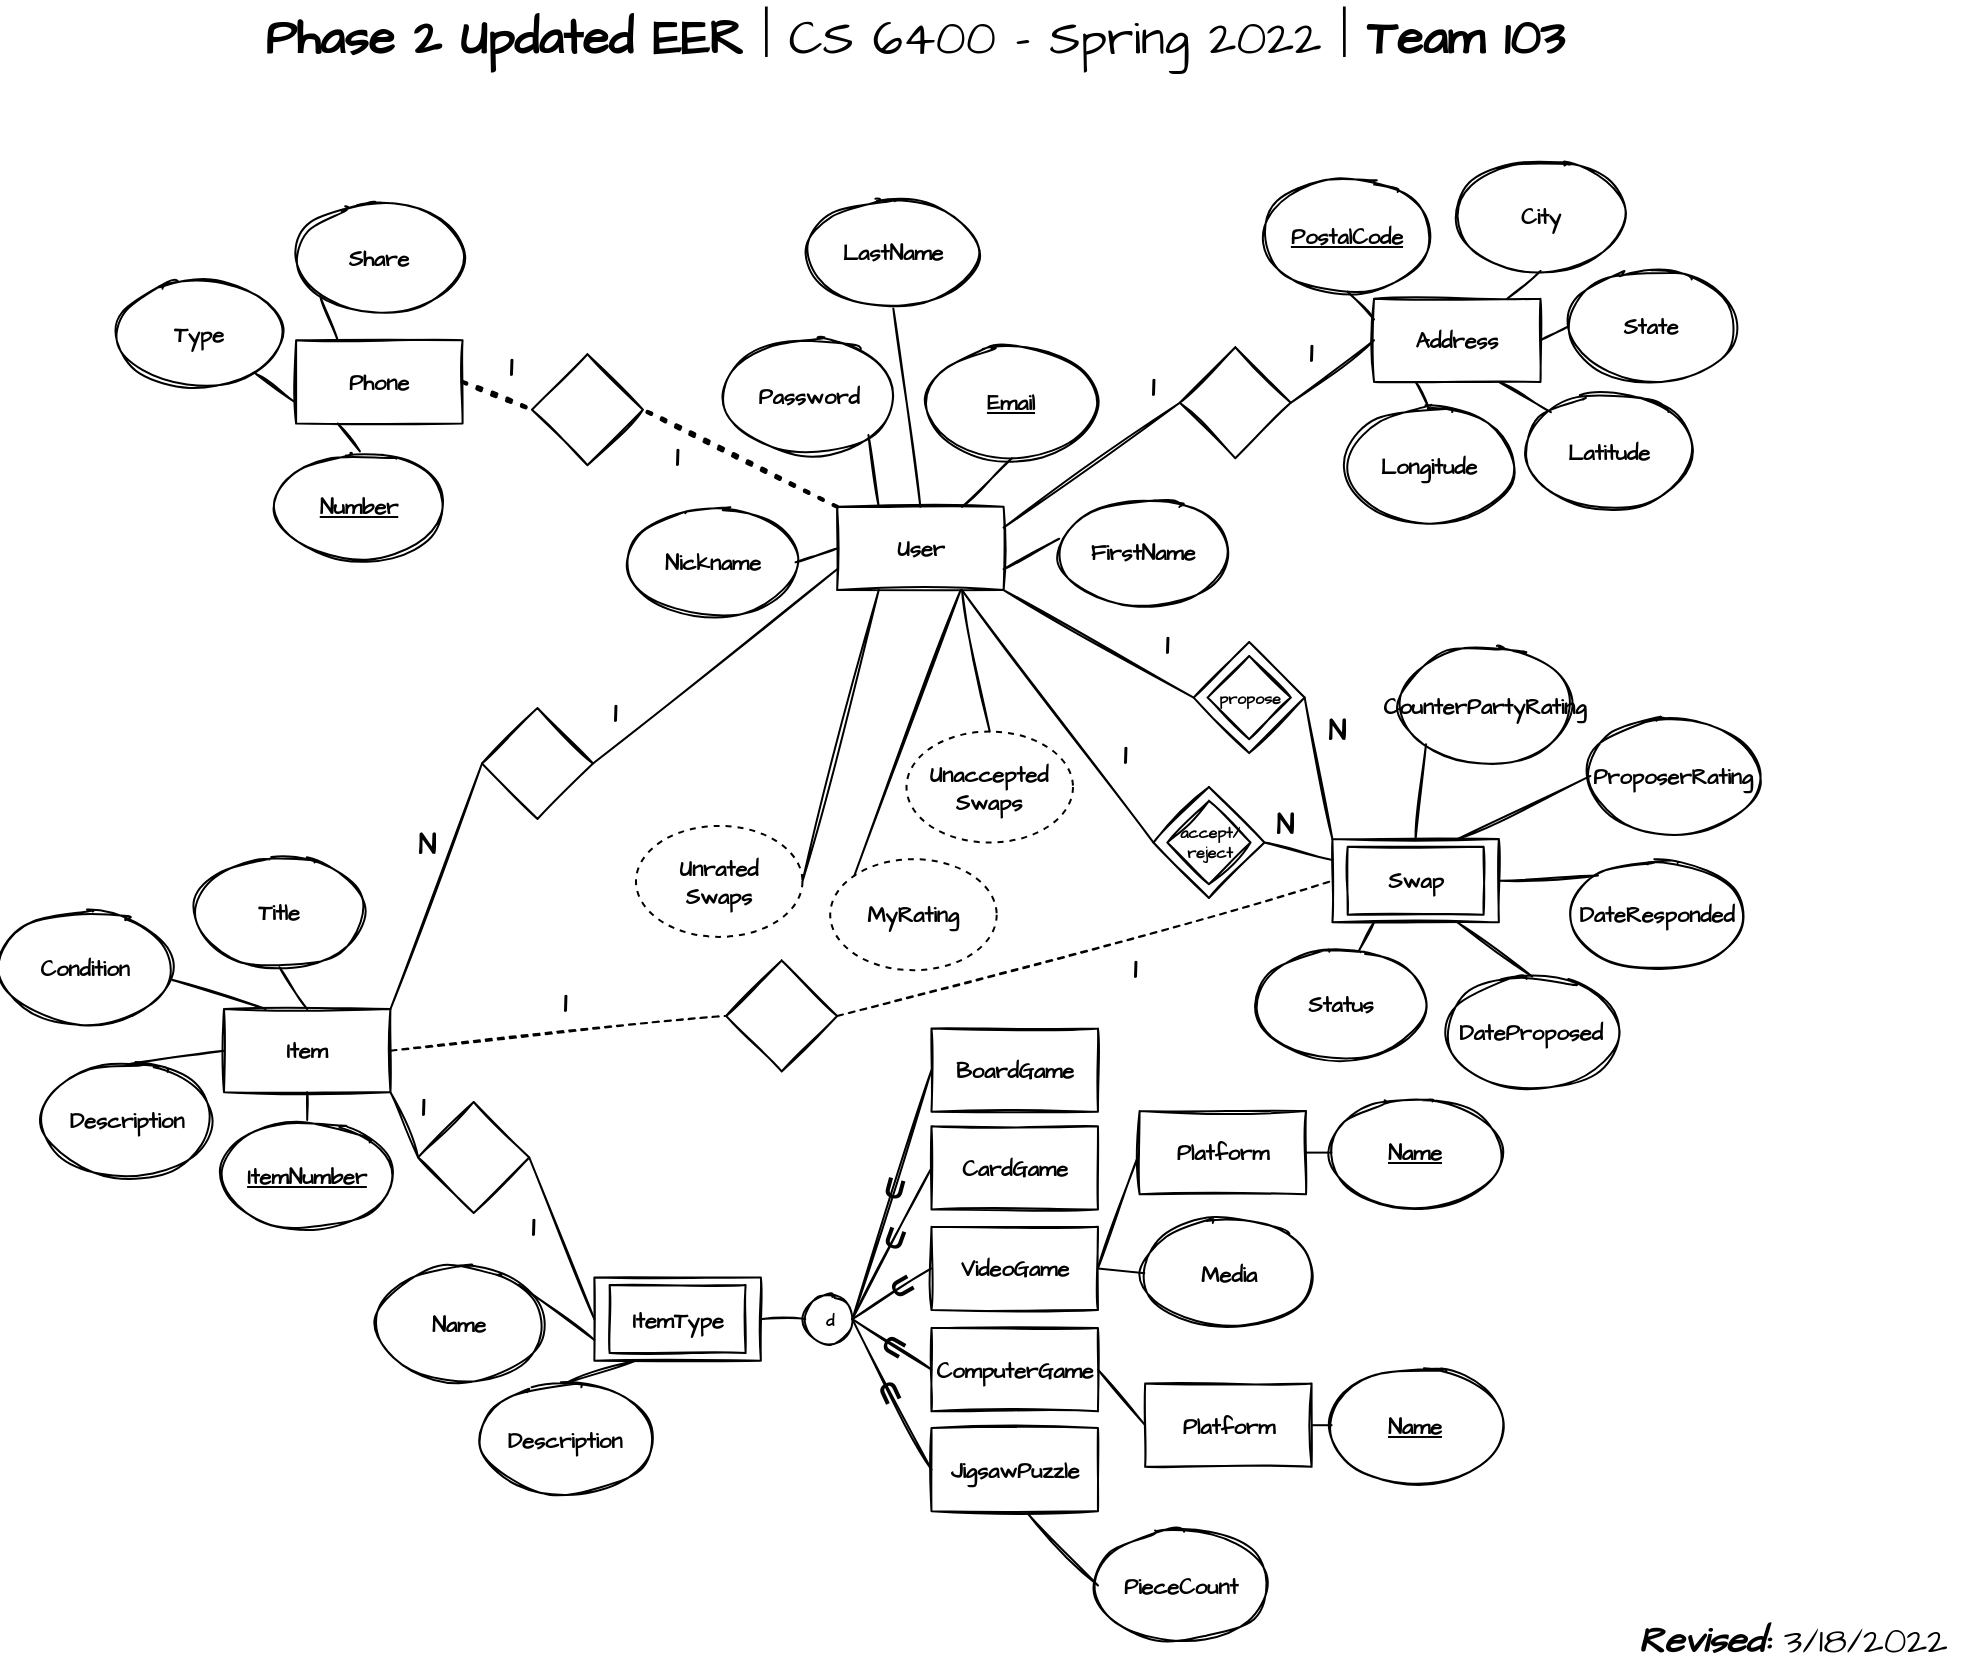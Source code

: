 <mxfile version="16.5.1" type="device"><diagram id="E70mn5YkVMtxxLhPmgRc" name="Page-1"><mxGraphModel dx="1102" dy="1025" grid="0" gridSize="10" guides="1" tooltips="1" connect="1" arrows="1" fold="1" page="1" pageScale="1" pageWidth="1100" pageHeight="850" math="0" shadow="0"><root><mxCell id="0"/><mxCell id="1" parent="0"/><mxCell id="G_dGtBlhJFFAfgbve51k-197" value="Phase 2 Updated EER&lt;span style=&quot;font-weight: normal&quot;&gt; | CS 6400 - Spring 2022 | &lt;/span&gt;Team 103" style="text;strokeColor=none;fillColor=none;html=1;fontSize=24;fontStyle=1;verticalAlign=middle;align=center;rounded=0;sketch=1;fontFamily=Architects Daughter;fontSource=https%3A%2F%2Ffonts.googleapis.com%2Fcss%3Ffamily%3DArchitects%2BDaughter;" parent="1" vertex="1"><mxGeometry x="285.72" y="5" width="560" height="40" as="geometry"/></mxCell><mxCell id="G_dGtBlhJFFAfgbve51k-198" value="&lt;b&gt;&lt;i&gt;Revised:&lt;/i&gt;&lt;/b&gt;&amp;nbsp;3/18/2022" style="text;html=1;strokeColor=none;fillColor=none;align=center;verticalAlign=middle;whiteSpace=wrap;rounded=0;sketch=1;fontFamily=Architects Daughter;fontSource=https%3A%2F%2Ffonts.googleapis.com%2Fcss%3Ffamily%3DArchitects%2BDaughter;fontSize=18;" parent="1" vertex="1"><mxGeometry x="920" y="810" width="171" height="30" as="geometry"/></mxCell><mxCell id="G_dGtBlhJFFAfgbve51k-3" value="&lt;font style=&quot;font-size: 11px;&quot;&gt;User&lt;/font&gt;" style="rounded=0;whiteSpace=wrap;html=1;fontFamily=Architects Daughter;fontSource=https%3A%2F%2Ffonts.googleapis.com%2Fcss%3Ffamily%3DArchitects%2BDaughter;fontSize=11;sketch=1;fontStyle=1" parent="1" vertex="1"><mxGeometry x="527.574" y="258.412" width="83.237" height="41.619" as="geometry"/></mxCell><mxCell id="G_dGtBlhJFFAfgbve51k-4" value="&lt;u style=&quot;font-size: 11px;&quot;&gt;Email&lt;/u&gt;" style="ellipse;whiteSpace=wrap;html=1;fontSize=11;rounded=0;fontFamily=Architects Daughter;fontSource=https%3A%2F%2Ffonts.googleapis.com%2Fcss%3Ffamily%3DArchitects%2BDaughter;sketch=1;fontStyle=1" parent="1" vertex="1"><mxGeometry x="573.354" y="178.642" width="83.237" height="55.492" as="geometry"/></mxCell><mxCell id="G_dGtBlhJFFAfgbve51k-5" value="Password" style="ellipse;whiteSpace=wrap;html=1;fontSize=11;rounded=0;fontFamily=Architects Daughter;fontSource=https%3A%2F%2Ffonts.googleapis.com%2Fcss%3Ffamily%3DArchitects%2BDaughter;sketch=1;fontStyle=1" parent="1" vertex="1"><mxGeometry x="472.082" y="175.174" width="83.237" height="55.492" as="geometry"/></mxCell><mxCell id="G_dGtBlhJFFAfgbve51k-6" value="FirstName" style="ellipse;whiteSpace=wrap;html=1;fontSize=11;rounded=0;fontFamily=Architects Daughter;fontSource=https%3A%2F%2Ffonts.googleapis.com%2Fcss%3Ffamily%3DArchitects%2BDaughter;sketch=1;fontStyle=1" parent="1" vertex="1"><mxGeometry x="639.251" y="253.556" width="83.237" height="55.492" as="geometry"/></mxCell><mxCell id="G_dGtBlhJFFAfgbve51k-7" value="LastName" style="ellipse;whiteSpace=wrap;html=1;fontSize=11;rounded=0;fontFamily=Architects Daughter;fontSource=https%3A%2F%2Ffonts.googleapis.com%2Fcss%3Ffamily%3DArchitects%2BDaughter;sketch=1;fontStyle=1" parent="1" vertex="1"><mxGeometry x="514.048" y="103.728" width="83.237" height="55.492" as="geometry"/></mxCell><mxCell id="G_dGtBlhJFFAfgbve51k-8" value="Nickname" style="ellipse;whiteSpace=wrap;html=1;fontSize=11;rounded=0;fontFamily=Architects Daughter;fontSource=https%3A%2F%2Ffonts.googleapis.com%2Fcss%3Ffamily%3DArchitects%2BDaughter;sketch=1;fontStyle=1" parent="1" vertex="1"><mxGeometry x="423.527" y="258.412" width="83.237" height="55.492" as="geometry"/></mxCell><mxCell id="G_dGtBlhJFFAfgbve51k-10" value="Address" style="rounded=0;whiteSpace=wrap;html=1;fontSize=11;fontFamily=Architects Daughter;fontSource=https%3A%2F%2Ffonts.googleapis.com%2Fcss%3Ffamily%3DArchitects%2BDaughter;sketch=1;fontStyle=1" parent="1" vertex="1"><mxGeometry x="796.014" y="154.365" width="83.237" height="41.619" as="geometry"/></mxCell><mxCell id="G_dGtBlhJFFAfgbve51k-11" value="City" style="ellipse;whiteSpace=wrap;html=1;fontSize=11;rounded=0;fontFamily=Architects Daughter;fontSource=https%3A%2F%2Ffonts.googleapis.com%2Fcss%3Ffamily%3DArchitects%2BDaughter;sketch=1;fontStyle=1" parent="1" vertex="1"><mxGeometry x="837.633" y="85" width="83.237" height="55.492" as="geometry"/></mxCell><mxCell id="G_dGtBlhJFFAfgbve51k-12" value="State" style="ellipse;whiteSpace=wrap;html=1;fontSize=11;rounded=0;fontFamily=Architects Daughter;fontSource=https%3A%2F%2Ffonts.googleapis.com%2Fcss%3Ffamily%3DArchitects%2BDaughter;sketch=1;fontStyle=1" parent="1" vertex="1"><mxGeometry x="893.124" y="140.492" width="83.237" height="55.492" as="geometry"/></mxCell><mxCell id="G_dGtBlhJFFAfgbve51k-14" value="&lt;u style=&quot;font-size: 11px;&quot;&gt;PostalCode&lt;/u&gt;" style="ellipse;whiteSpace=wrap;html=1;fontSize=11;rounded=0;fontFamily=Architects Daughter;fontSource=https%3A%2F%2Ffonts.googleapis.com%2Fcss%3Ffamily%3DArchitects%2BDaughter;sketch=1;fontStyle=1" parent="1" vertex="1"><mxGeometry x="741.216" y="95.405" width="83.237" height="55.492" as="geometry"/></mxCell><mxCell id="G_dGtBlhJFFAfgbve51k-15" value="Latitude" style="ellipse;whiteSpace=wrap;html=1;fontSize=11;rounded=0;fontFamily=Architects Daughter;fontSource=https%3A%2F%2Ffonts.googleapis.com%2Fcss%3Ffamily%3DArchitects%2BDaughter;sketch=1;fontStyle=1" parent="1" vertex="1"><mxGeometry x="872.315" y="202.92" width="83.237" height="55.492" as="geometry"/></mxCell><mxCell id="G_dGtBlhJFFAfgbve51k-16" value="Longitude" style="ellipse;whiteSpace=wrap;html=1;fontSize=11;rounded=0;fontFamily=Architects Daughter;fontSource=https%3A%2F%2Ffonts.googleapis.com%2Fcss%3Ffamily%3DArchitects%2BDaughter;sketch=1;fontStyle=1" parent="1" vertex="1"><mxGeometry x="782.141" y="209.857" width="83.237" height="55.492" as="geometry"/></mxCell><mxCell id="G_dGtBlhJFFAfgbve51k-18" value="Phone" style="rounded=0;whiteSpace=wrap;html=1;fontSize=11;fontFamily=Architects Daughter;fontSource=https%3A%2F%2Ffonts.googleapis.com%2Fcss%3Ffamily%3DArchitects%2BDaughter;sketch=1;fontStyle=1" parent="1" vertex="1"><mxGeometry x="257.053" y="175.174" width="83.237" height="41.619" as="geometry"/></mxCell><mxCell id="G_dGtBlhJFFAfgbve51k-20" value="Type" style="ellipse;whiteSpace=wrap;html=1;fontSize=11;rounded=0;fontFamily=Architects Daughter;fontSource=https%3A%2F%2Ffonts.googleapis.com%2Fcss%3Ffamily%3DArchitects%2BDaughter;sketch=1;fontStyle=1" parent="1" vertex="1"><mxGeometry x="166.879" y="143.96" width="83.237" height="55.492" as="geometry"/></mxCell><mxCell id="G_dGtBlhJFFAfgbve51k-21" value="&lt;u style=&quot;font-size: 11px;&quot;&gt;Number&lt;/u&gt;" style="ellipse;whiteSpace=wrap;html=1;fontSize=11;rounded=0;fontFamily=Architects Daughter;fontSource=https%3A%2F%2Ffonts.googleapis.com%2Fcss%3Ffamily%3DArchitects%2BDaughter;sketch=1;fontStyle=1" parent="1" vertex="1"><mxGeometry x="247.342" y="230.666" width="83.237" height="55.492" as="geometry"/></mxCell><mxCell id="G_dGtBlhJFFAfgbve51k-23" value="Share" style="ellipse;whiteSpace=wrap;html=1;fontSize=11;rounded=0;fontFamily=Architects Daughter;fontSource=https%3A%2F%2Ffonts.googleapis.com%2Fcss%3Ffamily%3DArchitects%2BDaughter;sketch=1;fontStyle=1" parent="1" vertex="1"><mxGeometry x="257.053" y="105.809" width="83.237" height="55.492" as="geometry"/></mxCell><mxCell id="G_dGtBlhJFFAfgbve51k-40" value="" style="endArrow=none;html=1;rounded=0;fontFamily=Architects Daughter;fontSource=https%3A%2F%2Ffonts.googleapis.com%2Fcss%3Ffamily%3DArchitects%2BDaughter;fontSize=11;entryX=0.5;entryY=1;entryDx=0;entryDy=0;exitX=0.75;exitY=0;exitDx=0;exitDy=0;sketch=1;fontStyle=1" parent="1" source="G_dGtBlhJFFAfgbve51k-3" target="G_dGtBlhJFFAfgbve51k-4" edge="1"><mxGeometry width="50" height="50" relative="1" as="geometry"><mxPoint x="735.667" y="244.539" as="sourcePoint"/><mxPoint x="770.349" y="209.857" as="targetPoint"/></mxGeometry></mxCell><mxCell id="G_dGtBlhJFFAfgbve51k-41" value="" style="endArrow=none;html=1;rounded=0;fontFamily=Architects Daughter;fontSource=https%3A%2F%2Ffonts.googleapis.com%2Fcss%3Ffamily%3DArchitects%2BDaughter;fontSize=11;entryX=1;entryY=1;entryDx=0;entryDy=0;exitX=0.25;exitY=0;exitDx=0;exitDy=0;sketch=1;fontStyle=1" parent="1" source="G_dGtBlhJFFAfgbve51k-3" target="G_dGtBlhJFFAfgbve51k-5" edge="1"><mxGeometry width="50" height="50" relative="1" as="geometry"><mxPoint x="735.667" y="244.539" as="sourcePoint"/><mxPoint x="770.349" y="209.857" as="targetPoint"/></mxGeometry></mxCell><mxCell id="G_dGtBlhJFFAfgbve51k-43" value="" style="endArrow=none;html=1;rounded=0;fontFamily=Architects Daughter;fontSource=https%3A%2F%2Ffonts.googleapis.com%2Fcss%3Ffamily%3DArchitects%2BDaughter;fontSize=11;exitX=1;exitY=0.5;exitDx=0;exitDy=0;entryX=0;entryY=0.5;entryDx=0;entryDy=0;sketch=1;fontStyle=1" parent="1" source="G_dGtBlhJFFAfgbve51k-8" target="G_dGtBlhJFFAfgbve51k-3" edge="1"><mxGeometry width="50" height="50" relative="1" as="geometry"><mxPoint x="395.781" y="341.65" as="sourcePoint"/><mxPoint x="430.464" y="306.967" as="targetPoint"/></mxGeometry></mxCell><mxCell id="G_dGtBlhJFFAfgbve51k-46" value="" style="endArrow=none;html=1;rounded=0;fontFamily=Architects Daughter;fontSource=https%3A%2F%2Ffonts.googleapis.com%2Fcss%3Ffamily%3DArchitects%2BDaughter;fontSize=11;exitX=0.5;exitY=1;exitDx=0;exitDy=0;sketch=1;entryX=0.5;entryY=0;entryDx=0;entryDy=0;fontStyle=1" parent="1" source="G_dGtBlhJFFAfgbve51k-7" target="G_dGtBlhJFFAfgbve51k-3" edge="1"><mxGeometry width="50" height="50" relative="1" as="geometry"><mxPoint x="735.667" y="244.539" as="sourcePoint"/><mxPoint x="572.661" y="306.274" as="targetPoint"/></mxGeometry></mxCell><mxCell id="G_dGtBlhJFFAfgbve51k-47" value="" style="endArrow=none;html=1;rounded=0;fontFamily=Architects Daughter;fontSource=https%3A%2F%2Ffonts.googleapis.com%2Fcss%3Ffamily%3DArchitects%2BDaughter;fontSize=11;exitX=-0.008;exitY=0.375;exitDx=0;exitDy=0;exitPerimeter=0;entryX=1;entryY=0.75;entryDx=0;entryDy=0;sketch=1;fontStyle=1" parent="1" source="G_dGtBlhJFFAfgbve51k-6" target="G_dGtBlhJFFAfgbve51k-3" edge="1"><mxGeometry width="50" height="50" relative="1" as="geometry"><mxPoint x="735.667" y="244.539" as="sourcePoint"/><mxPoint x="770.349" y="209.857" as="targetPoint"/></mxGeometry></mxCell><mxCell id="G_dGtBlhJFFAfgbve51k-48" value="" style="rhombus;whiteSpace=wrap;html=1;rounded=0;fontFamily=Architects Daughter;fontSource=https%3A%2F%2Ffonts.googleapis.com%2Fcss%3Ffamily%3DArchitects%2BDaughter;fontSize=11;sketch=1;fontStyle=1" parent="1" vertex="1"><mxGeometry x="698.904" y="178.642" width="55.492" height="55.492" as="geometry"/></mxCell><mxCell id="G_dGtBlhJFFAfgbve51k-50" value="" style="endArrow=none;html=1;rounded=0;fontFamily=Architects Daughter;fontSource=https%3A%2F%2Ffonts.googleapis.com%2Fcss%3Ffamily%3DArchitects%2BDaughter;fontSize=11;entryX=1;entryY=0.5;entryDx=0;entryDy=0;sketch=1;exitX=0;exitY=0.5;exitDx=0;exitDy=0;fontStyle=1" parent="1" source="G_dGtBlhJFFAfgbve51k-10" target="G_dGtBlhJFFAfgbve51k-48" edge="1"><mxGeometry width="50" height="50" relative="1" as="geometry"><mxPoint x="782.141" y="195.984" as="sourcePoint"/><mxPoint x="761.332" y="199.452" as="targetPoint"/></mxGeometry></mxCell><mxCell id="G_dGtBlhJFFAfgbve51k-51" value="" style="endArrow=none;html=1;rounded=0;fontFamily=Architects Daughter;fontSource=https%3A%2F%2Ffonts.googleapis.com%2Fcss%3Ffamily%3DArchitects%2BDaughter;fontSize=11;entryX=0;entryY=0.5;entryDx=0;entryDy=0;exitX=1;exitY=0.25;exitDx=0;exitDy=0;sketch=1;fontStyle=1" parent="1" source="G_dGtBlhJFFAfgbve51k-3" target="G_dGtBlhJFFAfgbve51k-48" edge="1"><mxGeometry width="50" height="50" relative="1" as="geometry"><mxPoint x="617.748" y="327.777" as="sourcePoint"/><mxPoint x="666.303" y="265.348" as="targetPoint"/></mxGeometry></mxCell><mxCell id="G_dGtBlhJFFAfgbve51k-54" value="" style="endArrow=none;html=1;rounded=0;fontFamily=Architects Daughter;fontSource=https%3A%2F%2Ffonts.googleapis.com%2Fcss%3Ffamily%3DArchitects%2BDaughter;fontSize=11;exitX=0.5;exitY=1;exitDx=0;exitDy=0;entryX=0;entryY=0.25;entryDx=0;entryDy=0;sketch=1;fontStyle=1" parent="1" source="G_dGtBlhJFFAfgbve51k-14" target="G_dGtBlhJFFAfgbve51k-10" edge="1"><mxGeometry width="50" height="50" relative="1" as="geometry"><mxPoint x="678.095" y="71.127" as="sourcePoint"/><mxPoint x="712.777" y="36.445" as="targetPoint"/></mxGeometry></mxCell><mxCell id="G_dGtBlhJFFAfgbve51k-55" value="" style="endArrow=none;html=1;rounded=0;fontFamily=Architects Daughter;fontSource=https%3A%2F%2Ffonts.googleapis.com%2Fcss%3Ffamily%3DArchitects%2BDaughter;fontSize=11;entryX=0.5;entryY=1;entryDx=0;entryDy=0;sketch=1;fontStyle=1" parent="1" source="G_dGtBlhJFFAfgbve51k-10" target="G_dGtBlhJFFAfgbve51k-11" edge="1"><mxGeometry width="50" height="50" relative="1" as="geometry"><mxPoint x="650.349" y="223.73" as="sourcePoint"/><mxPoint x="685.031" y="189.047" as="targetPoint"/></mxGeometry></mxCell><mxCell id="G_dGtBlhJFFAfgbve51k-56" value="" style="endArrow=none;html=1;rounded=0;fontFamily=Architects Daughter;fontSource=https%3A%2F%2Ffonts.googleapis.com%2Fcss%3Ffamily%3DArchitects%2BDaughter;fontSize=11;entryX=0;entryY=0.5;entryDx=0;entryDy=0;exitX=1;exitY=0.5;exitDx=0;exitDy=0;sketch=1;fontStyle=1" parent="1" source="G_dGtBlhJFFAfgbve51k-10" target="G_dGtBlhJFFAfgbve51k-12" edge="1"><mxGeometry width="50" height="50" relative="1" as="geometry"><mxPoint x="650.349" y="223.73" as="sourcePoint"/><mxPoint x="685.031" y="189.047" as="targetPoint"/></mxGeometry></mxCell><mxCell id="G_dGtBlhJFFAfgbve51k-57" value="" style="endArrow=none;html=1;rounded=0;fontFamily=Architects Daughter;fontSource=https%3A%2F%2Ffonts.googleapis.com%2Fcss%3Ffamily%3DArchitects%2BDaughter;fontSize=11;entryX=0;entryY=0;entryDx=0;entryDy=0;exitX=0.75;exitY=1;exitDx=0;exitDy=0;sketch=1;fontStyle=1" parent="1" source="G_dGtBlhJFFAfgbve51k-10" target="G_dGtBlhJFFAfgbve51k-15" edge="1"><mxGeometry width="50" height="50" relative="1" as="geometry"><mxPoint x="650.349" y="223.73" as="sourcePoint"/><mxPoint x="685.031" y="189.047" as="targetPoint"/></mxGeometry></mxCell><mxCell id="G_dGtBlhJFFAfgbve51k-58" value="" style="endArrow=none;html=1;rounded=0;fontFamily=Architects Daughter;fontSource=https%3A%2F%2Ffonts.googleapis.com%2Fcss%3Ffamily%3DArchitects%2BDaughter;fontSize=11;entryX=0.25;entryY=1;entryDx=0;entryDy=0;exitX=0.5;exitY=0;exitDx=0;exitDy=0;sketch=1;fontStyle=1" parent="1" source="G_dGtBlhJFFAfgbve51k-16" target="G_dGtBlhJFFAfgbve51k-10" edge="1"><mxGeometry width="50" height="50" relative="1" as="geometry"><mxPoint x="650.349" y="223.73" as="sourcePoint"/><mxPoint x="685.031" y="189.047" as="targetPoint"/></mxGeometry></mxCell><mxCell id="G_dGtBlhJFFAfgbve51k-59" value="" style="endArrow=none;html=1;rounded=0;fontFamily=Architects Daughter;fontSource=https%3A%2F%2Ffonts.googleapis.com%2Fcss%3Ffamily%3DArchitects%2BDaughter;fontSize=11;exitX=0;exitY=0.75;exitDx=0;exitDy=0;sketch=1;fontStyle=1" parent="1" source="G_dGtBlhJFFAfgbve51k-18" target="G_dGtBlhJFFAfgbve51k-20" edge="1"><mxGeometry width="50" height="50" relative="1" as="geometry"><mxPoint x="153.006" y="327.777" as="sourcePoint"/><mxPoint x="187.688" y="293.094" as="targetPoint"/></mxGeometry></mxCell><mxCell id="G_dGtBlhJFFAfgbve51k-61" value="" style="endArrow=none;html=1;rounded=0;fontFamily=Architects Daughter;fontSource=https%3A%2F%2Ffonts.googleapis.com%2Fcss%3Ffamily%3DArchitects%2BDaughter;fontSize=11;exitX=0.5;exitY=0;exitDx=0;exitDy=0;entryX=0.25;entryY=1;entryDx=0;entryDy=0;sketch=1;fontStyle=1" parent="1" source="G_dGtBlhJFFAfgbve51k-21" target="G_dGtBlhJFFAfgbve51k-18" edge="1"><mxGeometry width="50" height="50" relative="1" as="geometry"><mxPoint x="451.273" y="209.857" as="sourcePoint"/><mxPoint x="485.955" y="175.174" as="targetPoint"/></mxGeometry></mxCell><mxCell id="G_dGtBlhJFFAfgbve51k-62" value="" style="endArrow=none;html=1;rounded=0;fontFamily=Architects Daughter;fontSource=https%3A%2F%2Ffonts.googleapis.com%2Fcss%3Ffamily%3DArchitects%2BDaughter;fontSize=11;exitX=0.25;exitY=0;exitDx=0;exitDy=0;entryX=0;entryY=1;entryDx=0;entryDy=0;sketch=1;fontStyle=1" parent="1" source="G_dGtBlhJFFAfgbve51k-18" target="G_dGtBlhJFFAfgbve51k-23" edge="1"><mxGeometry width="50" height="50" relative="1" as="geometry"><mxPoint x="451.273" y="209.857" as="sourcePoint"/><mxPoint x="485.955" y="175.174" as="targetPoint"/></mxGeometry></mxCell><mxCell id="G_dGtBlhJFFAfgbve51k-64" value="" style="rhombus;whiteSpace=wrap;html=1;rounded=0;fontFamily=Architects Daughter;fontSource=https%3A%2F%2Ffonts.googleapis.com%2Fcss%3Ffamily%3DArchitects%2BDaughter;fontSize=11;sketch=1;fontStyle=1" parent="1" vertex="1"><mxGeometry x="374.972" y="182.111" width="55.492" height="55.492" as="geometry"/></mxCell><mxCell id="G_dGtBlhJFFAfgbve51k-65" value="" style="endArrow=none;dashed=1;html=1;dashPattern=1 3;strokeWidth=2;rounded=0;fontFamily=Architects Daughter;fontSource=https%3A%2F%2Ffonts.googleapis.com%2Fcss%3Ffamily%3DArchitects%2BDaughter;fontSize=11;entryX=1;entryY=0.5;entryDx=0;entryDy=0;exitX=0;exitY=0;exitDx=0;exitDy=0;sketch=1;fontStyle=1" parent="1" source="G_dGtBlhJFFAfgbve51k-3" target="G_dGtBlhJFFAfgbve51k-64" edge="1"><mxGeometry width="50" height="50" relative="1" as="geometry"><mxPoint x="631.62" y="341.65" as="sourcePoint"/><mxPoint x="666.303" y="306.967" as="targetPoint"/></mxGeometry></mxCell><mxCell id="G_dGtBlhJFFAfgbve51k-67" value="" style="endArrow=none;dashed=1;html=1;dashPattern=1 3;strokeWidth=2;rounded=0;fontFamily=Architects Daughter;fontSource=https%3A%2F%2Ffonts.googleapis.com%2Fcss%3Ffamily%3DArchitects%2BDaughter;fontSize=11;entryX=0;entryY=0.5;entryDx=0;entryDy=0;exitX=1;exitY=0.5;exitDx=0;exitDy=0;sketch=1;fontStyle=1" parent="1" source="G_dGtBlhJFFAfgbve51k-18" target="G_dGtBlhJFFAfgbve51k-64" edge="1"><mxGeometry width="50" height="50" relative="1" as="geometry"><mxPoint x="603.875" y="355.523" as="sourcePoint"/><mxPoint x="361.099" y="223.73" as="targetPoint"/></mxGeometry></mxCell><mxCell id="G_dGtBlhJFFAfgbve51k-68" value="1" style="text;html=1;strokeColor=none;fillColor=none;align=center;verticalAlign=middle;whiteSpace=wrap;rounded=0;fontFamily=Architects Daughter;fontSource=https%3A%2F%2Ffonts.googleapis.com%2Fcss%3Ffamily%3DArchitects%2BDaughter;fontSize=14;sketch=1;fontStyle=1" parent="1" vertex="1"><mxGeometry x="354.163" y="178.642" width="20.809" height="20.809" as="geometry"/></mxCell><mxCell id="G_dGtBlhJFFAfgbve51k-69" value="1" style="text;html=1;strokeColor=none;fillColor=none;align=center;verticalAlign=middle;whiteSpace=wrap;rounded=0;fontFamily=Architects Daughter;fontSource=https%3A%2F%2Ffonts.googleapis.com%2Fcss%3Ffamily%3DArchitects%2BDaughter;fontSize=14;sketch=1;fontStyle=1" parent="1" vertex="1"><mxGeometry x="437.4" y="223.73" width="20.809" height="20.809" as="geometry"/></mxCell><mxCell id="G_dGtBlhJFFAfgbve51k-71" value="1" style="text;html=1;strokeColor=none;fillColor=none;align=center;verticalAlign=middle;whiteSpace=wrap;rounded=0;fontFamily=Architects Daughter;fontSource=https%3A%2F%2Ffonts.googleapis.com%2Fcss%3Ffamily%3DArchitects%2BDaughter;fontSize=14;sketch=1;fontStyle=1" parent="1" vertex="1"><mxGeometry x="674.626" y="189.047" width="20.809" height="20.809" as="geometry"/></mxCell><mxCell id="G_dGtBlhJFFAfgbve51k-72" value="1" style="text;html=1;strokeColor=none;fillColor=none;align=center;verticalAlign=middle;whiteSpace=wrap;rounded=0;fontFamily=Architects Daughter;fontSource=https%3A%2F%2Ffonts.googleapis.com%2Fcss%3Ffamily%3DArchitects%2BDaughter;fontSize=14;sketch=1;fontStyle=1" parent="1" vertex="1"><mxGeometry x="754.396" y="171.706" width="20.809" height="20.809" as="geometry"/></mxCell><mxCell id="G_dGtBlhJFFAfgbve51k-73" value="Item" style="rounded=0;whiteSpace=wrap;html=1;fontFamily=Architects Daughter;fontSource=https%3A%2F%2Ffonts.googleapis.com%2Fcss%3Ffamily%3DArchitects%2BDaughter;fontSize=11;sketch=1;fontStyle=1" parent="1" vertex="1"><mxGeometry x="220.983" y="509.512" width="83.237" height="41.619" as="geometry"/></mxCell><mxCell id="G_dGtBlhJFFAfgbve51k-74" value="Title" style="ellipse;whiteSpace=wrap;html=1;rounded=0;sketch=1;fontFamily=Architects Daughter;fontSource=https%3A%2F%2Ffonts.googleapis.com%2Fcss%3Ffamily%3DArchitects%2BDaughter;fontSize=11;fontStyle=1" parent="1" vertex="1"><mxGeometry x="207.11" y="433.211" width="83.237" height="55.492" as="geometry"/></mxCell><mxCell id="G_dGtBlhJFFAfgbve51k-80" value="Description" style="ellipse;whiteSpace=wrap;html=1;rounded=0;sketch=1;fontFamily=Architects Daughter;fontSource=https%3A%2F%2Ffonts.googleapis.com%2Fcss%3Ffamily%3DArchitects%2BDaughter;fontSize=11;fontStyle=1" parent="1" vertex="1"><mxGeometry x="130.809" y="537.258" width="83.237" height="55.492" as="geometry"/></mxCell><mxCell id="G_dGtBlhJFFAfgbve51k-81" value="" style="endArrow=none;html=1;rounded=0;sketch=1;fontFamily=Architects Daughter;fontSource=https%3A%2F%2Ffonts.googleapis.com%2Fcss%3Ffamily%3DArchitects%2BDaughter;fontSize=11;entryX=0.5;entryY=1;entryDx=0;entryDy=0;exitX=0.5;exitY=0;exitDx=0;exitDy=0;fontStyle=1" parent="1" source="G_dGtBlhJFFAfgbve51k-73" target="G_dGtBlhJFFAfgbve51k-74" edge="1"><mxGeometry width="50" height="50" relative="1" as="geometry"><mxPoint x="422.14" y="509.512" as="sourcePoint"/><mxPoint x="456.822" y="474.83" as="targetPoint"/></mxGeometry></mxCell><mxCell id="G_dGtBlhJFFAfgbve51k-82" value="" style="endArrow=none;html=1;rounded=0;sketch=1;fontFamily=Architects Daughter;fontSource=https%3A%2F%2Ffonts.googleapis.com%2Fcss%3Ffamily%3DArchitects%2BDaughter;fontSize=11;exitX=0.992;exitY=0.6;exitDx=0;exitDy=0;entryX=0.25;entryY=0;entryDx=0;entryDy=0;exitPerimeter=0;fontStyle=1" parent="1" source="G_dGtBlhJFFAfgbve51k-104" target="G_dGtBlhJFFAfgbve51k-73" edge="1"><mxGeometry width="50" height="50" relative="1" as="geometry"><mxPoint x="200.174" y="495.639" as="sourcePoint"/><mxPoint x="456.822" y="474.83" as="targetPoint"/></mxGeometry></mxCell><mxCell id="G_dGtBlhJFFAfgbve51k-85" value="" style="endArrow=none;html=1;rounded=0;sketch=1;fontFamily=Architects Daughter;fontSource=https%3A%2F%2Ffonts.googleapis.com%2Fcss%3Ffamily%3DArchitects%2BDaughter;fontSize=11;exitX=0;exitY=0.5;exitDx=0;exitDy=0;entryX=0.5;entryY=0;entryDx=0;entryDy=0;fontStyle=1" parent="1" source="G_dGtBlhJFFAfgbve51k-73" target="G_dGtBlhJFFAfgbve51k-80" edge="1"><mxGeometry width="50" height="50" relative="1" as="geometry"><mxPoint x="422.14" y="509.512" as="sourcePoint"/><mxPoint x="456.822" y="474.83" as="targetPoint"/></mxGeometry></mxCell><mxCell id="G_dGtBlhJFFAfgbve51k-89" value="" style="rounded=0;whiteSpace=wrap;html=1;sketch=1;fontFamily=Architects Daughter;fontSource=https%3A%2F%2Ffonts.googleapis.com%2Fcss%3Ffamily%3DArchitects%2BDaughter;fontSize=11;fontStyle=1" parent="1" vertex="1"><mxGeometry x="406.186" y="643.733" width="83.237" height="41.619" as="geometry"/></mxCell><mxCell id="G_dGtBlhJFFAfgbve51k-95" value="Name" style="ellipse;whiteSpace=wrap;html=1;rounded=0;sketch=1;fontFamily=Architects Daughter;fontSource=https%3A%2F%2Ffonts.googleapis.com%2Fcss%3Ffamily%3DArchitects%2BDaughter;fontSize=11;fontStyle=1" parent="1" vertex="1"><mxGeometry x="297.284" y="639.224" width="83.237" height="55.492" as="geometry"/></mxCell><mxCell id="G_dGtBlhJFFAfgbve51k-96" value="" style="endArrow=none;html=1;rounded=0;sketch=1;fontFamily=Architects Daughter;fontSource=https%3A%2F%2Ffonts.googleapis.com%2Fcss%3Ffamily%3DArchitects%2BDaughter;fontSize=11;entryX=1;entryY=0;entryDx=0;entryDy=0;exitX=0;exitY=0.75;exitDx=0;exitDy=0;fontStyle=1" parent="1" source="G_dGtBlhJFFAfgbve51k-89" target="G_dGtBlhJFFAfgbve51k-95" edge="1"><mxGeometry width="50" height="50" relative="1" as="geometry"><mxPoint x="786.303" y="685.005" as="sourcePoint"/><mxPoint x="551.851" y="615.987" as="targetPoint"/></mxGeometry></mxCell><mxCell id="G_dGtBlhJFFAfgbve51k-104" value="Condition" style="ellipse;whiteSpace=wrap;html=1;rounded=0;labelBackgroundColor=none;sketch=1;fontFamily=Architects Daughter;fontSource=https%3A%2F%2Ffonts.googleapis.com%2Fcss%3Ffamily%3DArchitects%2BDaughter;fontSize=11;fontStyle=1" parent="1" vertex="1"><mxGeometry x="110" y="460.957" width="83.237" height="55.492" as="geometry"/></mxCell><mxCell id="G_dGtBlhJFFAfgbve51k-107" value="" style="rhombus;whiteSpace=wrap;html=1;rounded=0;labelBackgroundColor=none;sketch=1;fontFamily=Architects Daughter;fontSource=https%3A%2F%2Ffonts.googleapis.com%2Fcss%3Ffamily%3DArchitects%2BDaughter;fontSize=11;fontStyle=1" parent="1" vertex="1"><mxGeometry x="318.093" y="555.987" width="55.492" height="55.492" as="geometry"/></mxCell><mxCell id="G_dGtBlhJFFAfgbve51k-108" value="" style="endArrow=none;html=1;rounded=0;sketch=1;fontFamily=Architects Daughter;fontSource=https%3A%2F%2Ffonts.googleapis.com%2Fcss%3Ffamily%3DArchitects%2BDaughter;fontSize=11;exitX=1;exitY=1;exitDx=0;exitDy=0;entryX=0;entryY=0.5;entryDx=0;entryDy=0;fontStyle=1" parent="1" source="G_dGtBlhJFFAfgbve51k-73" target="G_dGtBlhJFFAfgbve51k-107" edge="1"><mxGeometry width="50" height="50" relative="1" as="geometry"><mxPoint x="387.458" y="454.02" as="sourcePoint"/><mxPoint x="422.14" y="419.338" as="targetPoint"/></mxGeometry></mxCell><mxCell id="G_dGtBlhJFFAfgbve51k-109" value="" style="endArrow=none;html=1;rounded=0;sketch=1;fontFamily=Architects Daughter;fontSource=https%3A%2F%2Ffonts.googleapis.com%2Fcss%3Ffamily%3DArchitects%2BDaughter;fontSize=11;exitX=1;exitY=0.5;exitDx=0;exitDy=0;entryX=0;entryY=0.5;entryDx=0;entryDy=0;fontStyle=1" parent="1" source="G_dGtBlhJFFAfgbve51k-107" target="G_dGtBlhJFFAfgbve51k-89" edge="1"><mxGeometry width="50" height="50" relative="1" as="geometry"><mxPoint x="373.585" y="498.761" as="sourcePoint"/><mxPoint x="408.267" y="464.078" as="targetPoint"/></mxGeometry></mxCell><mxCell id="G_dGtBlhJFFAfgbve51k-110" value="1" style="text;html=1;strokeColor=none;fillColor=none;align=center;verticalAlign=middle;whiteSpace=wrap;rounded=0;fontFamily=Architects Daughter;fontSource=https%3A%2F%2Ffonts.googleapis.com%2Fcss%3Ffamily%3DArchitects%2BDaughter;fontSize=14;sketch=1;fontStyle=1" parent="1" vertex="1"><mxGeometry x="309.77" y="548.703" width="20.809" height="20.809" as="geometry"/></mxCell><mxCell id="G_dGtBlhJFFAfgbve51k-111" value="1" style="text;html=1;strokeColor=none;fillColor=none;align=center;verticalAlign=middle;whiteSpace=wrap;rounded=0;fontFamily=Architects Daughter;fontSource=https%3A%2F%2Ffonts.googleapis.com%2Fcss%3Ffamily%3DArchitects%2BDaughter;fontSize=14;sketch=1;fontStyle=1" parent="1" vertex="1"><mxGeometry x="364.567" y="609.051" width="20.809" height="20.809" as="geometry"/></mxCell><mxCell id="G_dGtBlhJFFAfgbve51k-112" value="&lt;u style=&quot;font-size: 11px;&quot;&gt;ItemNumber&lt;/u&gt;" style="ellipse;whiteSpace=wrap;html=1;rounded=0;labelBackgroundColor=none;sketch=1;fontFamily=Architects Daughter;fontSource=https%3A%2F%2Ffonts.googleapis.com%2Fcss%3Ffamily%3DArchitects%2BDaughter;fontSize=11;fontStyle=1" parent="1" vertex="1"><mxGeometry x="220.983" y="565.004" width="83.237" height="55.492" as="geometry"/></mxCell><mxCell id="G_dGtBlhJFFAfgbve51k-113" value="" style="endArrow=none;html=1;rounded=0;sketch=1;fontFamily=Architects Daughter;fontSource=https%3A%2F%2Ffonts.googleapis.com%2Fcss%3Ffamily%3DArchitects%2BDaughter;fontSize=11;exitX=0.5;exitY=0;exitDx=0;exitDy=0;entryX=0.5;entryY=1;entryDx=0;entryDy=0;fontStyle=1" parent="1" source="G_dGtBlhJFFAfgbve51k-112" target="G_dGtBlhJFFAfgbve51k-73" edge="1"><mxGeometry width="50" height="50" relative="1" as="geometry"><mxPoint x="442.949" y="544.195" as="sourcePoint"/><mxPoint x="477.631" y="509.512" as="targetPoint"/></mxGeometry></mxCell><mxCell id="G_dGtBlhJFFAfgbve51k-114" value="" style="rhombus;whiteSpace=wrap;html=1;rounded=0;labelBackgroundColor=none;sketch=1;fontFamily=Architects Daughter;fontSource=https%3A%2F%2Ffonts.googleapis.com%2Fcss%3Ffamily%3DArchitects%2BDaughter;fontSize=11;fontStyle=1" parent="1" vertex="1"><mxGeometry x="350.001" y="358.991" width="55.492" height="55.492" as="geometry"/></mxCell><mxCell id="G_dGtBlhJFFAfgbve51k-115" value="" style="endArrow=none;html=1;rounded=0;sketch=1;fontFamily=Architects Daughter;fontSource=https%3A%2F%2Ffonts.googleapis.com%2Fcss%3Ffamily%3DArchitects%2BDaughter;fontSize=11;exitX=1;exitY=0;exitDx=0;exitDy=0;entryX=0;entryY=0.5;entryDx=0;entryDy=0;fontStyle=1" parent="1" source="G_dGtBlhJFFAfgbve51k-73" target="G_dGtBlhJFFAfgbve51k-114" edge="1"><mxGeometry width="50" height="50" relative="1" as="geometry"><mxPoint x="548.383" y="521.998" as="sourcePoint"/><mxPoint x="583.065" y="487.316" as="targetPoint"/></mxGeometry></mxCell><mxCell id="G_dGtBlhJFFAfgbve51k-116" value="" style="endArrow=none;html=1;rounded=0;sketch=1;fontFamily=Architects Daughter;fontSource=https%3A%2F%2Ffonts.googleapis.com%2Fcss%3Ffamily%3DArchitects%2BDaughter;fontSize=11;exitX=1;exitY=0.5;exitDx=0;exitDy=0;entryX=0;entryY=0.75;entryDx=0;entryDy=0;fontStyle=1" parent="1" source="G_dGtBlhJFFAfgbve51k-114" target="G_dGtBlhJFFAfgbve51k-3" edge="1"><mxGeometry width="50" height="50" relative="1" as="geometry"><mxPoint x="548.383" y="521.998" as="sourcePoint"/><mxPoint x="583.065" y="487.316" as="targetPoint"/></mxGeometry></mxCell><mxCell id="G_dGtBlhJFFAfgbve51k-117" value="N" style="text;html=1;strokeColor=none;fillColor=none;align=center;verticalAlign=middle;whiteSpace=wrap;rounded=0;fontFamily=Architects Daughter;fontSource=https%3A%2F%2Ffonts.googleapis.com%2Fcss%3Ffamily%3DArchitects%2BDaughter;fontSize=14;sketch=1;fontStyle=1" parent="1" vertex="1"><mxGeometry x="311.677" y="417.951" width="20.809" height="20.809" as="geometry"/></mxCell><mxCell id="G_dGtBlhJFFAfgbve51k-119" value="1" style="text;html=1;strokeColor=none;fillColor=none;align=center;verticalAlign=middle;whiteSpace=wrap;rounded=0;fontFamily=Architects Daughter;fontSource=https%3A%2F%2Ffonts.googleapis.com%2Fcss%3Ffamily%3DArchitects%2BDaughter;fontSize=14;sketch=1;fontStyle=1" parent="1" vertex="1"><mxGeometry x="406.188" y="352.059" width="20.809" height="20.809" as="geometry"/></mxCell><mxCell id="G_dGtBlhJFFAfgbve51k-127" value="" style="rounded=0;whiteSpace=wrap;html=1;labelBackgroundColor=none;sketch=1;fontFamily=Architects Daughter;fontSource=https%3A%2F%2Ffonts.googleapis.com%2Fcss%3Ffamily%3DArchitects%2BDaughter;fontSize=11;fontStyle=1" parent="1" vertex="1"><mxGeometry x="775.205" y="424.54" width="83.237" height="41.619" as="geometry"/></mxCell><mxCell id="G_dGtBlhJFFAfgbve51k-130" value="DateResponded" style="ellipse;whiteSpace=wrap;html=1;rounded=0;labelBackgroundColor=none;sketch=1;fontFamily=Architects Daughter;fontSource=https%3A%2F%2Ffonts.googleapis.com%2Fcss%3Ffamily%3DArchitects%2BDaughter;fontSize=11;fontStyle=1" parent="1" vertex="1"><mxGeometry x="895.899" y="434.598" width="83.237" height="55.492" as="geometry"/></mxCell><mxCell id="G_dGtBlhJFFAfgbve51k-142" value="MyRating" style="ellipse;whiteSpace=wrap;html=1;rounded=0;labelBackgroundColor=none;sketch=0;fontFamily=Architects Daughter;fontSource=https%3A%2F%2Ffonts.googleapis.com%2Fcss%3Ffamily%3DArchitects%2BDaughter;fontSize=11;dashed=1;fontStyle=1" parent="1" vertex="1"><mxGeometry x="524.106" y="434.598" width="83.237" height="55.492" as="geometry"/></mxCell><mxCell id="G_dGtBlhJFFAfgbve51k-143" value="" style="endArrow=none;html=1;rounded=0;sketch=1;fontFamily=Architects Daughter;fontSource=https%3A%2F%2Ffonts.googleapis.com%2Fcss%3Ffamily%3DArchitects%2BDaughter;fontSize=11;entryX=0;entryY=0;entryDx=0;entryDy=0;fontStyle=1" parent="1" target="G_dGtBlhJFFAfgbve51k-142" edge="1"><mxGeometry width="50" height="50" relative="1" as="geometry"><mxPoint x="589.308" y="300.031" as="sourcePoint"/><mxPoint x="661.447" y="433.211" as="targetPoint"/></mxGeometry></mxCell><mxCell id="G_dGtBlhJFFAfgbve51k-147" value="" style="rhombus;whiteSpace=wrap;html=1;rounded=0;labelBackgroundColor=none;sketch=1;fontFamily=Architects Daughter;fontSource=https%3A%2F%2Ffonts.googleapis.com%2Fcss%3Ffamily%3DArchitects%2BDaughter;fontSize=11;fontStyle=1" parent="1" vertex="1"><mxGeometry x="705.84" y="326.043" width="55.492" height="55.492" as="geometry"/></mxCell><mxCell id="G_dGtBlhJFFAfgbve51k-148" value="propose" style="rhombus;whiteSpace=wrap;html=1;rounded=0;labelBackgroundColor=none;sketch=1;fontFamily=Architects Daughter;fontSource=https%3A%2F%2Ffonts.googleapis.com%2Fcss%3Ffamily%3DArchitects%2BDaughter;fontSize=8;fontStyle=1" parent="1" vertex="1"><mxGeometry x="712.777" y="332.979" width="41.619" height="41.619" as="geometry"/></mxCell><mxCell id="G_dGtBlhJFFAfgbve51k-149" value="" style="rhombus;whiteSpace=wrap;html=1;rounded=0;labelBackgroundColor=none;sketch=1;fontFamily=Architects Daughter;fontSource=https%3A%2F%2Ffonts.googleapis.com%2Fcss%3Ffamily%3DArchitects%2BDaughter;fontSize=11;fontStyle=1" parent="1" vertex="1"><mxGeometry x="685.725" y="398.529" width="55.492" height="55.492" as="geometry"/></mxCell><mxCell id="G_dGtBlhJFFAfgbve51k-150" value="accept/&lt;br style=&quot;font-size: 8px;&quot;&gt;reject" style="rhombus;whiteSpace=wrap;html=1;rounded=0;labelBackgroundColor=none;sketch=1;fontFamily=Architects Daughter;fontSource=https%3A%2F%2Ffonts.googleapis.com%2Fcss%3Ffamily%3DArchitects%2BDaughter;fontSize=8;fontStyle=1" parent="1" vertex="1"><mxGeometry x="692.661" y="405.465" width="41.619" height="41.619" as="geometry"/></mxCell><mxCell id="G_dGtBlhJFFAfgbve51k-151" value="DateProposed" style="ellipse;whiteSpace=wrap;html=1;rounded=0;labelBackgroundColor=none;sketch=1;fontFamily=Architects Daughter;fontSource=https%3A%2F%2Ffonts.googleapis.com%2Fcss%3Ffamily%3DArchitects%2BDaughter;fontSize=11;fontStyle=1" parent="1" vertex="1"><mxGeometry x="833.471" y="493.212" width="83.237" height="55.492" as="geometry"/></mxCell><mxCell id="G_dGtBlhJFFAfgbve51k-158" value="" style="endArrow=none;html=1;rounded=0;sketch=1;fontFamily=Architects Daughter;fontSource=https%3A%2F%2Ffonts.googleapis.com%2Fcss%3Ffamily%3DArchitects%2BDaughter;fontSize=11;exitX=1;exitY=1;exitDx=0;exitDy=0;entryX=0;entryY=0.5;entryDx=0;entryDy=0;fontStyle=1" parent="1" source="G_dGtBlhJFFAfgbve51k-3" target="G_dGtBlhJFFAfgbve51k-147" edge="1"><mxGeometry width="50" height="50" relative="1" as="geometry"><mxPoint x="776.592" y="431.824" as="sourcePoint"/><mxPoint x="811.274" y="397.141" as="targetPoint"/></mxGeometry></mxCell><mxCell id="G_dGtBlhJFFAfgbve51k-159" value="" style="endArrow=none;html=1;rounded=0;sketch=1;fontFamily=Architects Daughter;fontSource=https%3A%2F%2Ffonts.googleapis.com%2Fcss%3Ffamily%3DArchitects%2BDaughter;fontSize=11;exitX=1;exitY=0.5;exitDx=0;exitDy=0;entryX=0;entryY=0;entryDx=0;entryDy=0;fontStyle=1" parent="1" source="G_dGtBlhJFFAfgbve51k-147" target="G_dGtBlhJFFAfgbve51k-127" edge="1"><mxGeometry width="50" height="50" relative="1" as="geometry"><mxPoint x="776.592" y="431.824" as="sourcePoint"/><mxPoint x="811.274" y="397.141" as="targetPoint"/></mxGeometry></mxCell><mxCell id="G_dGtBlhJFFAfgbve51k-160" value="" style="endArrow=none;html=1;rounded=0;sketch=1;fontFamily=Architects Daughter;fontSource=https%3A%2F%2Ffonts.googleapis.com%2Fcss%3Ffamily%3DArchitects%2BDaughter;fontSize=11;exitX=0.75;exitY=1;exitDx=0;exitDy=0;entryX=0;entryY=0.5;entryDx=0;entryDy=0;fontStyle=1" parent="1" source="G_dGtBlhJFFAfgbve51k-3" target="G_dGtBlhJFFAfgbve51k-149" edge="1"><mxGeometry width="50" height="50" relative="1" as="geometry"><mxPoint x="776.592" y="431.824" as="sourcePoint"/><mxPoint x="811.274" y="397.141" as="targetPoint"/></mxGeometry></mxCell><mxCell id="G_dGtBlhJFFAfgbve51k-161" value="" style="endArrow=none;html=1;rounded=0;sketch=1;fontFamily=Architects Daughter;fontSource=https%3A%2F%2Ffonts.googleapis.com%2Fcss%3Ffamily%3DArchitects%2BDaughter;fontSize=11;exitX=1;exitY=0.5;exitDx=0;exitDy=0;entryX=0;entryY=0.25;entryDx=0;entryDy=0;fontStyle=1" parent="1" source="G_dGtBlhJFFAfgbve51k-149" target="G_dGtBlhJFFAfgbve51k-127" edge="1"><mxGeometry width="50" height="50" relative="1" as="geometry"><mxPoint x="776.592" y="431.824" as="sourcePoint"/><mxPoint x="811.274" y="397.141" as="targetPoint"/></mxGeometry></mxCell><mxCell id="G_dGtBlhJFFAfgbve51k-162" value="Swap" style="rounded=0;whiteSpace=wrap;html=1;labelBackgroundColor=none;sketch=1;fontFamily=Architects Daughter;fontSource=https%3A%2F%2Ffonts.googleapis.com%2Fcss%3Ffamily%3DArchitects%2BDaughter;fontSize=11;fontStyle=1" parent="1" vertex="1"><mxGeometry x="782.835" y="428.356" width="67.977" height="33.989" as="geometry"/></mxCell><mxCell id="G_dGtBlhJFFAfgbve51k-167" value="" style="endArrow=none;html=1;rounded=0;sketch=1;fontFamily=Architects Daughter;fontSource=https%3A%2F%2Ffonts.googleapis.com%2Fcss%3Ffamily%3DArchitects%2BDaughter;fontSize=11;exitX=0.5;exitY=0;exitDx=0;exitDy=0;entryX=0.75;entryY=1;entryDx=0;entryDy=0;fontStyle=1" parent="1" source="G_dGtBlhJFFAfgbve51k-151" target="G_dGtBlhJFFAfgbve51k-127" edge="1"><mxGeometry width="50" height="50" relative="1" as="geometry"><mxPoint x="776.592" y="431.824" as="sourcePoint"/><mxPoint x="811.274" y="397.141" as="targetPoint"/></mxGeometry></mxCell><mxCell id="G_dGtBlhJFFAfgbve51k-170" value="" style="endArrow=none;html=1;rounded=0;sketch=1;fontFamily=Architects Daughter;fontSource=https%3A%2F%2Ffonts.googleapis.com%2Fcss%3Ffamily%3DArchitects%2BDaughter;fontSize=11;exitX=0.25;exitY=1;exitDx=0;exitDy=0;entryX=0.608;entryY=0.013;entryDx=0;entryDy=0;entryPerimeter=0;fontStyle=1" parent="1" source="G_dGtBlhJFFAfgbve51k-127" target="G_dGtBlhJFFAfgbve51k-131" edge="1"><mxGeometry width="50" height="50" relative="1" as="geometry"><mxPoint x="776.592" y="431.824" as="sourcePoint"/><mxPoint x="811.274" y="397.141" as="targetPoint"/></mxGeometry></mxCell><mxCell id="G_dGtBlhJFFAfgbve51k-171" value="" style="group;sketch=1;fontSize=11;fontStyle=1" parent="1" vertex="1" connectable="0"><mxGeometry x="737.748" y="479.685" width="83.237" height="55.492" as="geometry"/></mxCell><mxCell id="G_dGtBlhJFFAfgbve51k-131" value="Status" style="ellipse;whiteSpace=wrap;html=1;rounded=0;labelBackgroundColor=none;sketch=1;fontFamily=Architects Daughter;fontSource=https%3A%2F%2Ffonts.googleapis.com%2Fcss%3Ffamily%3DArchitects%2BDaughter;fontSize=11;fontStyle=1" parent="G_dGtBlhJFFAfgbve51k-171" vertex="1"><mxGeometry width="83.237" height="55.492" as="geometry"/></mxCell><mxCell id="G_dGtBlhJFFAfgbve51k-175" value="" style="group;sketch=1;fontSize=11;fontStyle=1" parent="1" vertex="1" connectable="0"><mxGeometry x="809.887" y="329.858" width="83.237" height="55.492" as="geometry"/></mxCell><mxCell id="G_dGtBlhJFFAfgbve51k-156" value="CounterPartyRating" style="ellipse;whiteSpace=wrap;html=1;rounded=0;labelBackgroundColor=none;sketch=1;fontFamily=Architects Daughter;fontSource=https%3A%2F%2Ffonts.googleapis.com%2Fcss%3Ffamily%3DArchitects%2BDaughter;fontSize=11;fontStyle=1" parent="G_dGtBlhJFFAfgbve51k-175" vertex="1"><mxGeometry width="83.237" height="55.492" as="geometry"/></mxCell><mxCell id="G_dGtBlhJFFAfgbve51k-176" value="" style="endArrow=none;html=1;rounded=0;sketch=1;fontFamily=Architects Daughter;fontSource=https%3A%2F%2Ffonts.googleapis.com%2Fcss%3Ffamily%3DArchitects%2BDaughter;fontSize=11;entryX=0.5;entryY=0;entryDx=0;entryDy=0;exitX=0;exitY=1;exitDx=0;exitDy=0;fontStyle=1" parent="1" source="G_dGtBlhJFFAfgbve51k-156" target="G_dGtBlhJFFAfgbve51k-127" edge="1"><mxGeometry width="50" height="50" relative="1" as="geometry"><mxPoint x="796.881" y="426.275" as="sourcePoint"/><mxPoint x="979.525" y="338.639" as="targetPoint"/></mxGeometry></mxCell><mxCell id="G_dGtBlhJFFAfgbve51k-177" value="" style="group;sketch=1;fontSize=11;fontStyle=1" parent="1" vertex="1" connectable="0"><mxGeometry x="904.223" y="365.234" width="83.237" height="55.492" as="geometry"/></mxCell><mxCell id="G_dGtBlhJFFAfgbve51k-155" value="ProposerRating" style="ellipse;whiteSpace=wrap;html=1;rounded=0;labelBackgroundColor=none;sketch=1;fontFamily=Architects Daughter;fontSource=https%3A%2F%2Ffonts.googleapis.com%2Fcss%3Ffamily%3DArchitects%2BDaughter;fontSize=11;fontStyle=1" parent="G_dGtBlhJFFAfgbve51k-177" vertex="1"><mxGeometry width="83.237" height="55.492" as="geometry"/></mxCell><mxCell id="G_dGtBlhJFFAfgbve51k-178" value="" style="endArrow=none;html=1;rounded=0;sketch=1;fontFamily=Architects Daughter;fontSource=https%3A%2F%2Ffonts.googleapis.com%2Fcss%3Ffamily%3DArchitects%2BDaughter;fontSize=11;exitX=0;exitY=0.5;exitDx=0;exitDy=0;entryX=0.75;entryY=0;entryDx=0;entryDy=0;fontStyle=1" parent="1" source="G_dGtBlhJFFAfgbve51k-155" target="G_dGtBlhJFFAfgbve51k-127" edge="1"><mxGeometry width="50" height="50" relative="1" as="geometry"><mxPoint x="794.107" y="429.049" as="sourcePoint"/><mxPoint x="839.714" y="411.014" as="targetPoint"/></mxGeometry></mxCell><mxCell id="G_dGtBlhJFFAfgbve51k-182" value="" style="endArrow=none;html=1;rounded=0;sketch=1;fontFamily=Architects Daughter;fontSource=https%3A%2F%2Ffonts.googleapis.com%2Fcss%3Ffamily%3DArchitects%2BDaughter;fontSize=11;entryX=1;entryY=0.5;entryDx=0;entryDy=0;exitX=0;exitY=0;exitDx=0;exitDy=0;fontStyle=1" parent="1" source="G_dGtBlhJFFAfgbve51k-130" target="G_dGtBlhJFFAfgbve51k-127" edge="1"><mxGeometry width="50" height="50" relative="1" as="geometry"><mxPoint x="602.487" y="434.598" as="sourcePoint"/><mxPoint x="637.17" y="399.916" as="targetPoint"/></mxGeometry></mxCell><mxCell id="G_dGtBlhJFFAfgbve51k-184" value="Unaccepted&lt;br style=&quot;font-size: 11px;&quot;&gt;Swaps" style="ellipse;whiteSpace=wrap;html=1;rounded=0;labelBackgroundColor=none;sketch=0;fontFamily=Architects Daughter;fontSource=https%3A%2F%2Ffonts.googleapis.com%2Fcss%3Ffamily%3DArchitects%2BDaughter;fontSize=11;dashed=1;fontStyle=1" parent="1" vertex="1"><mxGeometry x="562.256" y="370.783" width="83.237" height="55.492" as="geometry"/></mxCell><mxCell id="G_dGtBlhJFFAfgbve51k-185" value="Unrated&lt;br style=&quot;font-size: 11px;&quot;&gt;Swaps" style="ellipse;whiteSpace=wrap;html=1;rounded=0;labelBackgroundColor=none;sketch=0;fontFamily=Architects Daughter;fontSource=https%3A%2F%2Ffonts.googleapis.com%2Fcss%3Ffamily%3DArchitects%2BDaughter;fontSize=11;dashed=1;fontStyle=1" parent="1" vertex="1"><mxGeometry x="426.995" y="417.951" width="83.237" height="55.492" as="geometry"/></mxCell><mxCell id="G_dGtBlhJFFAfgbve51k-186" value="" style="endArrow=none;html=1;rounded=0;sketch=1;fontFamily=Architects Daughter;fontSource=https%3A%2F%2Ffonts.googleapis.com%2Fcss%3Ffamily%3DArchitects%2BDaughter;fontSize=11;entryX=0.75;entryY=1;entryDx=0;entryDy=0;exitX=0.5;exitY=0;exitDx=0;exitDy=0;fontStyle=1" parent="1" source="G_dGtBlhJFFAfgbve51k-184" target="G_dGtBlhJFFAfgbve51k-3" edge="1"><mxGeometry width="50" height="50" relative="1" as="geometry"><mxPoint x="466.533" y="404.078" as="sourcePoint"/><mxPoint x="501.215" y="369.395" as="targetPoint"/></mxGeometry></mxCell><mxCell id="G_dGtBlhJFFAfgbve51k-187" value="" style="endArrow=none;html=1;rounded=0;sketch=1;fontFamily=Architects Daughter;fontSource=https%3A%2F%2Ffonts.googleapis.com%2Fcss%3Ffamily%3DArchitects%2BDaughter;fontSize=11;exitX=1;exitY=0.5;exitDx=0;exitDy=0;fontStyle=1;entryX=0.25;entryY=1;entryDx=0;entryDy=0;" parent="1" source="G_dGtBlhJFFAfgbve51k-185" target="G_dGtBlhJFFAfgbve51k-3" edge="1"><mxGeometry width="50" height="50" relative="1" as="geometry"><mxPoint x="466.533" y="404.078" as="sourcePoint"/><mxPoint x="545" y="337" as="targetPoint"/></mxGeometry></mxCell><mxCell id="G_dGtBlhJFFAfgbve51k-191" value="" style="rhombus;whiteSpace=wrap;html=1;rounded=0;sketch=1;labelBackgroundColor=none;fontSize=11;fontStyle=1" parent="1" vertex="1"><mxGeometry x="472.082" y="485.235" width="55.492" height="55.492" as="geometry"/></mxCell><mxCell id="G_dGtBlhJFFAfgbve51k-192" value="" style="endArrow=none;html=1;rounded=1;sketch=1;curved=0;exitX=1;exitY=0.5;exitDx=0;exitDy=0;entryX=0;entryY=0.5;entryDx=0;entryDy=0;dashed=1;fontSize=11;fontStyle=1" parent="1" source="G_dGtBlhJFFAfgbve51k-73" target="G_dGtBlhJFFAfgbve51k-191" edge="1"><mxGeometry width="50" height="50" relative="1" as="geometry"><mxPoint x="566.418" y="420.725" as="sourcePoint"/><mxPoint x="601.1" y="386.043" as="targetPoint"/></mxGeometry></mxCell><mxCell id="G_dGtBlhJFFAfgbve51k-193" value="" style="endArrow=none;html=1;rounded=1;sketch=1;curved=0;exitX=1;exitY=0.5;exitDx=0;exitDy=0;entryX=0;entryY=0.5;entryDx=0;entryDy=0;dashed=1;fontSize=11;fontStyle=1" parent="1" source="G_dGtBlhJFFAfgbve51k-191" target="G_dGtBlhJFFAfgbve51k-127" edge="1"><mxGeometry width="50" height="50" relative="1" as="geometry"><mxPoint x="566.418" y="420.725" as="sourcePoint"/><mxPoint x="601.1" y="386.043" as="targetPoint"/></mxGeometry></mxCell><mxCell id="G_dGtBlhJFFAfgbve51k-195" value="1" style="text;html=1;strokeColor=none;fillColor=none;align=center;verticalAlign=middle;whiteSpace=wrap;rounded=0;fontFamily=Architects Daughter;fontSource=https%3A%2F%2Ffonts.googleapis.com%2Fcss%3Ffamily%3DArchitects%2BDaughter;fontSize=14;sketch=1;fontStyle=1" parent="1" vertex="1"><mxGeometry x="381.213" y="497.027" width="20.809" height="20.809" as="geometry"/></mxCell><mxCell id="G_dGtBlhJFFAfgbve51k-200" value="1" style="text;html=1;strokeColor=none;fillColor=none;align=center;verticalAlign=middle;whiteSpace=wrap;rounded=0;fontFamily=Architects Daughter;fontSource=https%3A%2F%2Ffonts.googleapis.com%2Fcss%3Ffamily%3DArchitects%2BDaughter;fontSize=14;sketch=1;fontStyle=1" parent="1" vertex="1"><mxGeometry x="681.563" y="317.372" width="20.809" height="20.809" as="geometry"/></mxCell><mxCell id="G_dGtBlhJFFAfgbve51k-201" value="N" style="text;html=1;strokeColor=none;fillColor=none;align=center;verticalAlign=middle;whiteSpace=wrap;rounded=0;fontFamily=Architects Daughter;fontSource=https%3A%2F%2Ffonts.googleapis.com%2Fcss%3Ffamily%3DArchitects%2BDaughter;fontSize=14;sketch=1;fontStyle=1" parent="1" vertex="1"><mxGeometry x="766.881" y="361.072" width="20.809" height="20.809" as="geometry"/></mxCell><mxCell id="G_dGtBlhJFFAfgbve51k-202" value="1" style="text;html=1;strokeColor=none;fillColor=none;align=center;verticalAlign=middle;whiteSpace=wrap;rounded=0;fontFamily=Architects Daughter;fontSource=https%3A%2F%2Ffonts.googleapis.com%2Fcss%3Ffamily%3DArchitects%2BDaughter;fontSize=14;sketch=1;fontStyle=1" parent="1" vertex="1"><mxGeometry x="660.754" y="372.864" width="20.809" height="20.809" as="geometry"/></mxCell><mxCell id="G_dGtBlhJFFAfgbve51k-203" value="N" style="text;html=1;strokeColor=none;fillColor=none;align=center;verticalAlign=middle;whiteSpace=wrap;rounded=0;fontFamily=Architects Daughter;fontSource=https%3A%2F%2Ffonts.googleapis.com%2Fcss%3Ffamily%3DArchitects%2BDaughter;fontSize=14;sketch=1;fontStyle=1" parent="1" vertex="1"><mxGeometry x="741.216" y="407.546" width="20.809" height="20.809" as="geometry"/></mxCell><mxCell id="G_dGtBlhJFFAfgbve51k-205" value="ItemType" style="rounded=0;whiteSpace=wrap;html=1;labelBackgroundColor=none;sketch=1;fontFamily=Architects Daughter;fontSource=https%3A%2F%2Ffonts.googleapis.com%2Fcss%3Ffamily%3DArchitects%2BDaughter;fontSize=11;fontStyle=1" parent="1" vertex="1"><mxGeometry x="413.816" y="647.548" width="67.977" height="33.989" as="geometry"/></mxCell><mxCell id="mJeEXuVBJy0gGhKaE9Bf-2" value="1" style="text;html=1;strokeColor=none;fillColor=none;align=center;verticalAlign=middle;whiteSpace=wrap;rounded=0;fontFamily=Architects Daughter;fontSource=https%3A%2F%2Ffonts.googleapis.com%2Fcss%3Ffamily%3DArchitects%2BDaughter;fontSize=14;sketch=1;fontStyle=1" parent="1" vertex="1"><mxGeometry x="666.303" y="479.685" width="20.809" height="20.809" as="geometry"/></mxCell><mxCell id="bHoC2cJDedYW5Lmi5chw-1" value="Description" style="ellipse;whiteSpace=wrap;html=1;rounded=0;sketch=1;fontFamily=Architects Daughter;fontSource=https%3A%2F%2Ffonts.googleapis.com%2Fcss%3Ffamily%3DArchitects%2BDaughter;fontSize=11;fontStyle=1" parent="1" vertex="1"><mxGeometry x="350.001" y="696.797" width="83.237" height="55.492" as="geometry"/></mxCell><mxCell id="bHoC2cJDedYW5Lmi5chw-2" value="" style="endArrow=none;html=1;rounded=0;sketch=1;fontFamily=Architects Daughter;fontSource=https%3A%2F%2Ffonts.googleapis.com%2Fcss%3Ffamily%3DArchitects%2BDaughter;fontSize=11;exitX=0.25;exitY=1;exitDx=0;exitDy=0;entryX=0.5;entryY=0;entryDx=0;entryDy=0;fontStyle=1" parent="1" source="G_dGtBlhJFFAfgbve51k-89" target="bHoC2cJDedYW5Lmi5chw-1" edge="1"><mxGeometry width="50" height="50" relative="1" as="geometry"><mxPoint x="413.123" y="681.884" as="sourcePoint"/><mxPoint x="426.995" y="703.734" as="targetPoint"/></mxGeometry></mxCell><mxCell id="bHoC2cJDedYW5Lmi5chw-4" value="BoardGame" style="rounded=0;whiteSpace=wrap;html=1;fontFamily=Architects Daughter;fontSource=https%3A%2F%2Ffonts.googleapis.com%2Fcss%3Ffamily%3DArchitects%2BDaughter;fontSize=11;sketch=1;fontStyle=1" parent="1" vertex="1"><mxGeometry x="574.742" y="519.223" width="83.237" height="41.619" as="geometry"/></mxCell><mxCell id="bHoC2cJDedYW5Lmi5chw-5" value="d" style="ellipse;whiteSpace=wrap;html=1;aspect=fixed;sketch=1;fontSize=8;fontStyle=1;fontFamily=Architects Daughter;fontSource=https%3A%2F%2Ffonts.googleapis.com%2Fcss%3Ffamily%3DArchitects%2BDaughter;" parent="1" vertex="1"><mxGeometry x="511.62" y="652.751" width="23.584" height="23.584" as="geometry"/></mxCell><mxCell id="bHoC2cJDedYW5Lmi5chw-6" value="" style="endArrow=none;html=1;rounded=0;sketch=1;fontFamily=Architects Daughter;fontSource=https%3A%2F%2Ffonts.googleapis.com%2Fcss%3Ffamily%3DArchitects%2BDaughter;fontSize=11;exitX=1;exitY=0.5;exitDx=0;exitDy=0;entryX=0;entryY=0.5;entryDx=0;entryDy=0;fontStyle=1" parent="1" source="G_dGtBlhJFFAfgbve51k-89" target="bHoC2cJDedYW5Lmi5chw-5" edge="1"><mxGeometry width="50" height="50" relative="1" as="geometry"><mxPoint x="602.487" y="689.167" as="sourcePoint"/><mxPoint x="635.089" y="769.977" as="targetPoint"/></mxGeometry></mxCell><mxCell id="bHoC2cJDedYW5Lmi5chw-7" value="CardGame" style="rounded=0;whiteSpace=wrap;html=1;fontFamily=Architects Daughter;fontSource=https%3A%2F%2Ffonts.googleapis.com%2Fcss%3Ffamily%3DArchitects%2BDaughter;fontSize=11;sketch=1;fontStyle=1" parent="1" vertex="1"><mxGeometry x="574.742" y="568.126" width="83.237" height="41.619" as="geometry"/></mxCell><mxCell id="bHoC2cJDedYW5Lmi5chw-8" value="VideoGame" style="rounded=0;whiteSpace=wrap;html=1;fontFamily=Architects Daughter;fontSource=https%3A%2F%2Ffonts.googleapis.com%2Fcss%3Ffamily%3DArchitects%2BDaughter;fontSize=11;sketch=1;fontStyle=1" parent="1" vertex="1"><mxGeometry x="574.742" y="618.415" width="83.237" height="41.619" as="geometry"/></mxCell><mxCell id="bHoC2cJDedYW5Lmi5chw-9" value="ComputerGame" style="rounded=0;whiteSpace=wrap;html=1;fontFamily=Architects Daughter;fontSource=https%3A%2F%2Ffonts.googleapis.com%2Fcss%3Ffamily%3DArchitects%2BDaughter;fontSize=11;sketch=1;fontStyle=1" parent="1" vertex="1"><mxGeometry x="574.742" y="669.051" width="83.237" height="41.619" as="geometry"/></mxCell><mxCell id="bHoC2cJDedYW5Lmi5chw-10" value="JigsawPuzzle" style="rounded=0;whiteSpace=wrap;html=1;fontFamily=Architects Daughter;fontSource=https%3A%2F%2Ffonts.googleapis.com%2Fcss%3Ffamily%3DArchitects%2BDaughter;fontSize=11;sketch=1;fontStyle=1" parent="1" vertex="1"><mxGeometry x="574.742" y="718.994" width="83.237" height="41.619" as="geometry"/></mxCell><mxCell id="bHoC2cJDedYW5Lmi5chw-12" value="" style="endArrow=none;html=1;rounded=0;sketch=1;fontFamily=Architects Daughter;fontSource=https%3A%2F%2Ffonts.googleapis.com%2Fcss%3Ffamily%3DArchitects%2BDaughter;fontSize=11;exitX=1;exitY=0.5;exitDx=0;exitDy=0;entryX=0;entryY=0.5;entryDx=0;entryDy=0;fontStyle=1" parent="1" source="bHoC2cJDedYW5Lmi5chw-5" target="bHoC2cJDedYW5Lmi5chw-4" edge="1"><mxGeometry width="50" height="50" relative="1" as="geometry"><mxPoint x="496.36" y="671.479" as="sourcePoint"/><mxPoint x="518.556" y="671.479" as="targetPoint"/></mxGeometry></mxCell><mxCell id="bHoC2cJDedYW5Lmi5chw-13" value="" style="endArrow=none;html=1;rounded=0;sketch=1;fontFamily=Architects Daughter;fontSource=https%3A%2F%2Ffonts.googleapis.com%2Fcss%3Ffamily%3DArchitects%2BDaughter;fontSize=11;entryX=0;entryY=0.5;entryDx=0;entryDy=0;exitX=1;exitY=0.5;exitDx=0;exitDy=0;fontStyle=1" parent="1" source="bHoC2cJDedYW5Lmi5chw-5" target="bHoC2cJDedYW5Lmi5chw-7" edge="1"><mxGeometry width="50" height="50" relative="1" as="geometry"><mxPoint x="544.221" y="666.277" as="sourcePoint"/><mxPoint x="569.193" y="545.582" as="targetPoint"/></mxGeometry></mxCell><mxCell id="bHoC2cJDedYW5Lmi5chw-14" value="" style="endArrow=none;html=1;rounded=0;sketch=1;fontFamily=Architects Daughter;fontSource=https%3A%2F%2Ffonts.googleapis.com%2Fcss%3Ffamily%3DArchitects%2BDaughter;fontSize=11;entryX=0;entryY=0.5;entryDx=0;entryDy=0;exitX=1;exitY=0.5;exitDx=0;exitDy=0;fontStyle=1" parent="1" source="bHoC2cJDedYW5Lmi5chw-5" target="bHoC2cJDedYW5Lmi5chw-8" edge="1"><mxGeometry width="50" height="50" relative="1" as="geometry"><mxPoint x="549.77" y="682.924" as="sourcePoint"/><mxPoint x="581.678" y="595.871" as="targetPoint"/></mxGeometry></mxCell><mxCell id="bHoC2cJDedYW5Lmi5chw-15" value="" style="endArrow=none;html=1;rounded=0;sketch=1;fontFamily=Architects Daughter;fontSource=https%3A%2F%2Ffonts.googleapis.com%2Fcss%3Ffamily%3DArchitects%2BDaughter;fontSize=11;entryX=0;entryY=0.5;entryDx=0;entryDy=0;exitX=1;exitY=0.5;exitDx=0;exitDy=0;fontStyle=1" parent="1" source="bHoC2cJDedYW5Lmi5chw-5" target="bHoC2cJDedYW5Lmi5chw-9" edge="1"><mxGeometry width="50" height="50" relative="1" as="geometry"><mxPoint x="542.14" y="671.479" as="sourcePoint"/><mxPoint x="581.678" y="646.161" as="targetPoint"/></mxGeometry></mxCell><mxCell id="bHoC2cJDedYW5Lmi5chw-16" value="" style="endArrow=none;html=1;rounded=0;sketch=1;fontFamily=Architects Daughter;fontSource=https%3A%2F%2Ffonts.googleapis.com%2Fcss%3Ffamily%3DArchitects%2BDaughter;fontSize=11;entryX=0;entryY=0.5;entryDx=0;entryDy=0;exitX=1;exitY=0.5;exitDx=0;exitDy=0;fontStyle=1" parent="1" source="bHoC2cJDedYW5Lmi5chw-5" target="bHoC2cJDedYW5Lmi5chw-10" edge="1"><mxGeometry width="50" height="50" relative="1" as="geometry"><mxPoint x="535.898" y="691.942" as="sourcePoint"/><mxPoint x="581.678" y="696.797" as="targetPoint"/></mxGeometry></mxCell><mxCell id="bHoC2cJDedYW5Lmi5chw-18" value="Media" style="ellipse;whiteSpace=wrap;html=1;rounded=0;sketch=1;fontFamily=Architects Daughter;fontSource=https%3A%2F%2Ffonts.googleapis.com%2Fcss%3Ffamily%3DArchitects%2BDaughter;fontSize=11;fontStyle=1" parent="1" vertex="1"><mxGeometry x="681.56" y="613.908" width="83.237" height="55.492" as="geometry"/></mxCell><mxCell id="bHoC2cJDedYW5Lmi5chw-19" value="" style="endArrow=none;html=1;rounded=0;sketch=1;fontFamily=Architects Daughter;fontSource=https%3A%2F%2Ffonts.googleapis.com%2Fcss%3Ffamily%3DArchitects%2BDaughter;fontSize=11;exitX=1;exitY=0.5;exitDx=0;exitDy=0;entryX=0;entryY=0.5;entryDx=0;entryDy=0;fontStyle=1" parent="1" source="bHoC2cJDedYW5Lmi5chw-8" target="KULXKJbxThZK0OYgTPwW-4" edge="1"><mxGeometry width="50" height="50" relative="1" as="geometry"><mxPoint x="708.615" y="643.733" as="sourcePoint"/><mxPoint x="685.725" y="592.75" as="targetPoint"/></mxGeometry></mxCell><mxCell id="bHoC2cJDedYW5Lmi5chw-20" value="" style="endArrow=none;html=1;rounded=0;sketch=0;fontFamily=Architects Daughter;fontSource=https%3A%2F%2Ffonts.googleapis.com%2Fcss%3Ffamily%3DArchitects%2BDaughter;fontSize=11;exitX=1;exitY=0.5;exitDx=0;exitDy=0;entryX=0;entryY=0.5;entryDx=0;entryDy=0;fontStyle=1" parent="1" source="bHoC2cJDedYW5Lmi5chw-8" target="bHoC2cJDedYW5Lmi5chw-18" edge="1"><mxGeometry width="50" height="50" relative="1" as="geometry"><mxPoint x="705.147" y="699.225" as="sourcePoint"/><mxPoint x="737.748" y="662.115" as="targetPoint"/></mxGeometry></mxCell><mxCell id="bHoC2cJDedYW5Lmi5chw-22" value="" style="endArrow=none;html=1;rounded=0;sketch=1;fontFamily=Architects Daughter;fontSource=https%3A%2F%2Ffonts.googleapis.com%2Fcss%3Ffamily%3DArchitects%2BDaughter;fontSize=11;exitX=1;exitY=0.5;exitDx=0;exitDy=0;entryX=0;entryY=0.5;entryDx=0;entryDy=0;fontStyle=1" parent="1" source="bHoC2cJDedYW5Lmi5chw-9" target="KULXKJbxThZK0OYgTPwW-3" edge="1"><mxGeometry width="50" height="50" relative="1" as="geometry"><mxPoint x="664.915" y="646.161" as="sourcePoint"/><mxPoint x="683.641" y="686.049" as="targetPoint"/></mxGeometry></mxCell><mxCell id="bHoC2cJDedYW5Lmi5chw-23" value="PieceCount" style="ellipse;whiteSpace=wrap;html=1;rounded=0;sketch=1;fontFamily=Architects Daughter;fontSource=https%3A%2F%2Ffonts.googleapis.com%2Fcss%3Ffamily%3DArchitects%2BDaughter;fontSize=11;fontStyle=1" parent="1" vertex="1"><mxGeometry x="657.984" y="769.998" width="83.237" height="55.492" as="geometry"/></mxCell><mxCell id="bHoC2cJDedYW5Lmi5chw-24" value="" style="endArrow=none;html=1;rounded=0;sketch=1;fontFamily=Architects Daughter;fontSource=https%3A%2F%2Ffonts.googleapis.com%2Fcss%3Ffamily%3DArchitects%2BDaughter;fontSize=11;exitX=0.58;exitY=1.033;exitDx=0;exitDy=0;entryX=0;entryY=0.5;entryDx=0;entryDy=0;fontStyle=1;exitPerimeter=0;" parent="1" source="bHoC2cJDedYW5Lmi5chw-10" target="bHoC2cJDedYW5Lmi5chw-23" edge="1"><mxGeometry width="50" height="50" relative="1" as="geometry"><mxPoint x="664.915" y="696.797" as="sourcePoint"/><mxPoint x="691.968" y="673.907" as="targetPoint"/></mxGeometry></mxCell><mxCell id="bHoC2cJDedYW5Lmi5chw-25" value="U" style="text;html=1;strokeColor=none;fillColor=none;align=center;verticalAlign=middle;whiteSpace=wrap;rounded=0;fontFamily=Helvetica;fontSize=14;sketch=1;rotation=15;fontStyle=1" parent="1" vertex="1"><mxGeometry x="545.609" y="588.241" width="20.809" height="20.809" as="geometry"/></mxCell><mxCell id="bHoC2cJDedYW5Lmi5chw-29" value="U" style="text;html=1;strokeColor=none;fillColor=none;align=center;verticalAlign=middle;whiteSpace=wrap;rounded=0;fontFamily=Helvetica;fontSize=14;sketch=1;rotation=20;fontStyle=1" parent="1" vertex="1"><mxGeometry x="545.609" y="613.906" width="20.809" height="20.809" as="geometry"/></mxCell><mxCell id="bHoC2cJDedYW5Lmi5chw-30" value="U" style="text;html=1;strokeColor=none;fillColor=none;align=center;verticalAlign=middle;whiteSpace=wrap;rounded=0;fontFamily=Helvetica;fontSize=14;sketch=1;rotation=60;fontStyle=1" parent="1" vertex="1"><mxGeometry x="549.77" y="637.49" width="20.809" height="20.809" as="geometry"/></mxCell><mxCell id="bHoC2cJDedYW5Lmi5chw-31" value="U" style="text;html=1;strokeColor=none;fillColor=none;align=center;verticalAlign=middle;whiteSpace=wrap;rounded=0;fontFamily=Helvetica;fontSize=14;sketch=1;rotation=120;fontStyle=1" parent="1" vertex="1"><mxGeometry x="545.262" y="667.93" width="20.809" height="20.809" as="geometry"/></mxCell><mxCell id="bHoC2cJDedYW5Lmi5chw-32" value="U" style="text;html=1;strokeColor=none;fillColor=none;align=center;verticalAlign=middle;whiteSpace=wrap;rounded=0;fontFamily=Helvetica;fontSize=14;sketch=1;rotation=-205;fontStyle=1" parent="1" vertex="1"><mxGeometry x="543.834" y="691.248" width="20.809" height="20.809" as="geometry"/></mxCell><mxCell id="KULXKJbxThZK0OYgTPwW-3" value="Platform" style="rounded=0;whiteSpace=wrap;html=1;fontSize=11;fontFamily=Architects Daughter;fontSource=https://fonts.googleapis.com/css?family=Architects+Daughter;sketch=1;fontStyle=1" parent="1" vertex="1"><mxGeometry x="681.563" y="696.794" width="83.237" height="41.619" as="geometry"/></mxCell><mxCell id="KULXKJbxThZK0OYgTPwW-4" value="Platform" style="rounded=0;whiteSpace=wrap;html=1;fontSize=11;fontFamily=Architects Daughter;fontSource=https://fonts.googleapis.com/css?family=Architects+Daughter;sketch=1;fontStyle=1" parent="1" vertex="1"><mxGeometry x="678.793" y="560.494" width="83.237" height="41.619" as="geometry"/></mxCell><mxCell id="KULXKJbxThZK0OYgTPwW-5" value="&lt;u&gt;Name&lt;/u&gt;" style="ellipse;whiteSpace=wrap;html=1;rounded=0;sketch=1;fontFamily=Architects Daughter;fontSource=https%3A%2F%2Ffonts.googleapis.com%2Fcss%3Ffamily%3DArchitects%2BDaughter;fontSize=11;fontStyle=1" parent="1" vertex="1"><mxGeometry x="775.2" y="689.858" width="83.237" height="55.492" as="geometry"/></mxCell><mxCell id="KULXKJbxThZK0OYgTPwW-8" value="" style="endArrow=none;html=1;rounded=0;exitX=1;exitY=0.5;exitDx=0;exitDy=0;entryX=0;entryY=0.5;entryDx=0;entryDy=0;" parent="1" source="KULXKJbxThZK0OYgTPwW-3" target="KULXKJbxThZK0OYgTPwW-5" edge="1"><mxGeometry width="50" height="50" relative="1" as="geometry"><mxPoint x="404" y="547" as="sourcePoint"/><mxPoint x="429" y="497" as="targetPoint"/></mxGeometry></mxCell><mxCell id="KULXKJbxThZK0OYgTPwW-9" value="&lt;u&gt;Name&lt;/u&gt;" style="ellipse;whiteSpace=wrap;html=1;rounded=0;sketch=1;fontFamily=Architects Daughter;fontSource=https%3A%2F%2Ffonts.googleapis.com%2Fcss%3Ffamily%3DArchitects%2BDaughter;fontSize=11;fontStyle=1" parent="1" vertex="1"><mxGeometry x="775.2" y="553.558" width="83.237" height="55.492" as="geometry"/></mxCell><mxCell id="KULXKJbxThZK0OYgTPwW-11" value="" style="endArrow=none;html=1;rounded=0;exitX=1;exitY=0.5;exitDx=0;exitDy=0;entryX=0;entryY=0.5;entryDx=0;entryDy=0;" parent="1" source="KULXKJbxThZK0OYgTPwW-4" target="KULXKJbxThZK0OYgTPwW-9" edge="1"><mxGeometry width="50" height="50" relative="1" as="geometry"><mxPoint x="886" y="605.99" as="sourcePoint"/><mxPoint x="797" y="629" as="targetPoint"/></mxGeometry></mxCell></root></mxGraphModel></diagram></mxfile>